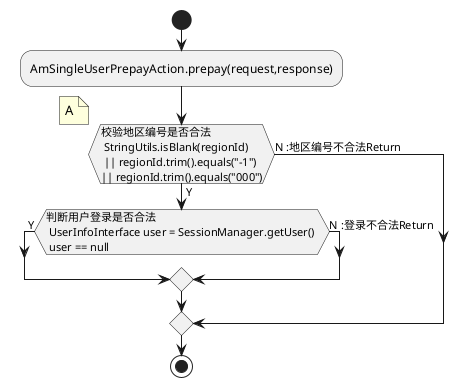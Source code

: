 {
  "sha1": "j3h1cttygvtifkqmpbwce6turbttf5l",
  "insertion": {
    "when": "2024-06-03T18:59:31.429Z",
    "user": "plantuml@gmail.com"
  }
}
@startuml 
start 
:AmSingleUserPrepayAction.prepay(request,response); 
if (校验地区编号是否合法\n StringUtils.isBlank(regionId) \n || regionId.trim().equals("-1") \n|| regionId.trim().equals("000")) then (Y) 
if(判断用户登录是否合法 \n UserInfoInterface user = SessionManager.getUser() \n user == null) then (Y) 

else (N :登录不合法Return) 
endif 
else (N :地区编号不合法Return) 
endif 

note left : A 
stop 


@enduml
